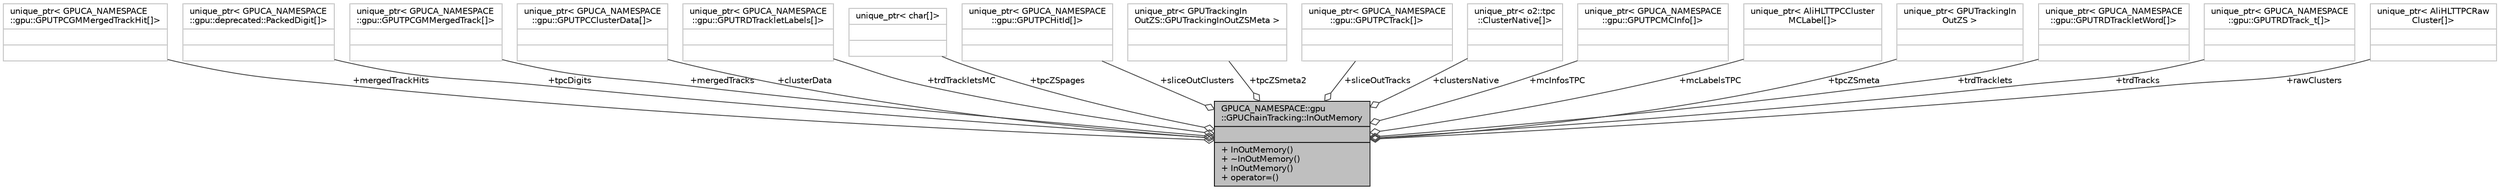 digraph "GPUCA_NAMESPACE::gpu::GPUChainTracking::InOutMemory"
{
 // INTERACTIVE_SVG=YES
  bgcolor="transparent";
  edge [fontname="Helvetica",fontsize="10",labelfontname="Helvetica",labelfontsize="10"];
  node [fontname="Helvetica",fontsize="10",shape=record];
  Node1 [label="{GPUCA_NAMESPACE::gpu\l::GPUChainTracking::InOutMemory\n||+ InOutMemory()\l+ ~InOutMemory()\l+ InOutMemory()\l+ operator=()\l}",height=0.2,width=0.4,color="black", fillcolor="grey75", style="filled", fontcolor="black"];
  Node2 -> Node1 [color="grey25",fontsize="10",style="solid",label=" +mergedTrackHits" ,arrowhead="odiamond",fontname="Helvetica"];
  Node2 [label="{unique_ptr\< GPUCA_NAMESPACE\l::gpu::GPUTPCGMMergedTrackHit[]\>\n||}",height=0.2,width=0.4,color="grey75"];
  Node3 -> Node1 [color="grey25",fontsize="10",style="solid",label=" +tpcDigits" ,arrowhead="odiamond",fontname="Helvetica"];
  Node3 [label="{unique_ptr\< GPUCA_NAMESPACE\l::gpu::deprecated::PackedDigit[]\>\n||}",height=0.2,width=0.4,color="grey75"];
  Node4 -> Node1 [color="grey25",fontsize="10",style="solid",label=" +mergedTracks" ,arrowhead="odiamond",fontname="Helvetica"];
  Node4 [label="{unique_ptr\< GPUCA_NAMESPACE\l::gpu::GPUTPCGMMergedTrack[]\>\n||}",height=0.2,width=0.4,color="grey75"];
  Node5 -> Node1 [color="grey25",fontsize="10",style="solid",label=" +clusterData" ,arrowhead="odiamond",fontname="Helvetica"];
  Node5 [label="{unique_ptr\< GPUCA_NAMESPACE\l::gpu::GPUTPCClusterData[]\>\n||}",height=0.2,width=0.4,color="grey75"];
  Node6 -> Node1 [color="grey25",fontsize="10",style="solid",label=" +trdTrackletsMC" ,arrowhead="odiamond",fontname="Helvetica"];
  Node6 [label="{unique_ptr\< GPUCA_NAMESPACE\l::gpu::GPUTRDTrackletLabels[]\>\n||}",height=0.2,width=0.4,color="grey75"];
  Node7 -> Node1 [color="grey25",fontsize="10",style="solid",label=" +tpcZSpages" ,arrowhead="odiamond",fontname="Helvetica"];
  Node7 [label="{unique_ptr\< char[]\>\n||}",height=0.2,width=0.4,color="grey75"];
  Node8 -> Node1 [color="grey25",fontsize="10",style="solid",label=" +sliceOutClusters" ,arrowhead="odiamond",fontname="Helvetica"];
  Node8 [label="{unique_ptr\< GPUCA_NAMESPACE\l::gpu::GPUTPCHitId[]\>\n||}",height=0.2,width=0.4,color="grey75"];
  Node9 -> Node1 [color="grey25",fontsize="10",style="solid",label=" +tpcZSmeta2" ,arrowhead="odiamond",fontname="Helvetica"];
  Node9 [label="{unique_ptr\< GPUTrackingIn\lOutZS::GPUTrackingInOutZSMeta \>\n||}",height=0.2,width=0.4,color="grey75"];
  Node10 -> Node1 [color="grey25",fontsize="10",style="solid",label=" +sliceOutTracks" ,arrowhead="odiamond",fontname="Helvetica"];
  Node10 [label="{unique_ptr\< GPUCA_NAMESPACE\l::gpu::GPUTPCTrack[]\>\n||}",height=0.2,width=0.4,color="grey75"];
  Node11 -> Node1 [color="grey25",fontsize="10",style="solid",label=" +clustersNative" ,arrowhead="odiamond",fontname="Helvetica"];
  Node11 [label="{unique_ptr\< o2::tpc\l::ClusterNative[]\>\n||}",height=0.2,width=0.4,color="grey75"];
  Node12 -> Node1 [color="grey25",fontsize="10",style="solid",label=" +mcInfosTPC" ,arrowhead="odiamond",fontname="Helvetica"];
  Node12 [label="{unique_ptr\< GPUCA_NAMESPACE\l::gpu::GPUTPCMCInfo[]\>\n||}",height=0.2,width=0.4,color="grey75"];
  Node13 -> Node1 [color="grey25",fontsize="10",style="solid",label=" +mcLabelsTPC" ,arrowhead="odiamond",fontname="Helvetica"];
  Node13 [label="{unique_ptr\< AliHLTTPCCluster\lMCLabel[]\>\n||}",height=0.2,width=0.4,color="grey75"];
  Node14 -> Node1 [color="grey25",fontsize="10",style="solid",label=" +tpcZSmeta" ,arrowhead="odiamond",fontname="Helvetica"];
  Node14 [label="{unique_ptr\< GPUTrackingIn\lOutZS \>\n||}",height=0.2,width=0.4,color="grey75"];
  Node15 -> Node1 [color="grey25",fontsize="10",style="solid",label=" +trdTracklets" ,arrowhead="odiamond",fontname="Helvetica"];
  Node15 [label="{unique_ptr\< GPUCA_NAMESPACE\l::gpu::GPUTRDTrackletWord[]\>\n||}",height=0.2,width=0.4,color="grey75"];
  Node16 -> Node1 [color="grey25",fontsize="10",style="solid",label=" +trdTracks" ,arrowhead="odiamond",fontname="Helvetica"];
  Node16 [label="{unique_ptr\< GPUCA_NAMESPACE\l::gpu::GPUTRDTrack_t[]\>\n||}",height=0.2,width=0.4,color="grey75"];
  Node17 -> Node1 [color="grey25",fontsize="10",style="solid",label=" +rawClusters" ,arrowhead="odiamond",fontname="Helvetica"];
  Node17 [label="{unique_ptr\< AliHLTTPCRaw\lCluster[]\>\n||}",height=0.2,width=0.4,color="grey75"];
}
